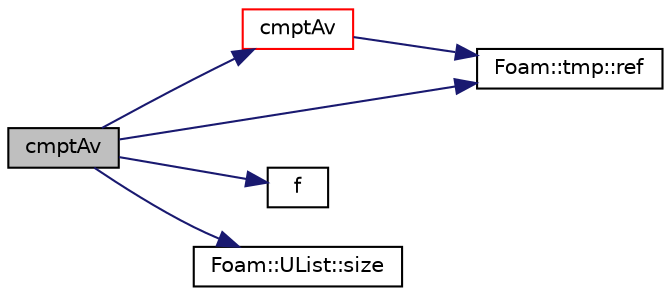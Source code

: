 digraph "cmptAv"
{
  bgcolor="transparent";
  edge [fontname="Helvetica",fontsize="10",labelfontname="Helvetica",labelfontsize="10"];
  node [fontname="Helvetica",fontsize="10",shape=record];
  rankdir="LR";
  Node78202 [label="cmptAv",height=0.2,width=0.4,color="black", fillcolor="grey75", style="filled", fontcolor="black"];
  Node78202 -> Node78203 [color="midnightblue",fontsize="10",style="solid",fontname="Helvetica"];
  Node78203 [label="cmptAv",height=0.2,width=0.4,color="red",URL="$a21851.html#a7af056d5acb329854c78eb3267468c11"];
  Node78203 -> Node78210 [color="midnightblue",fontsize="10",style="solid",fontname="Helvetica"];
  Node78210 [label="Foam::tmp::ref",height=0.2,width=0.4,color="black",URL="$a27077.html#aeaf81e641282874cef07f5b808efc83b",tooltip="Return non-const reference or generate a fatal error. "];
  Node78202 -> Node78211 [color="midnightblue",fontsize="10",style="solid",fontname="Helvetica"];
  Node78211 [label="f",height=0.2,width=0.4,color="black",URL="$a18335.html#a888be93833ac7a23170555c69c690288"];
  Node78202 -> Node78210 [color="midnightblue",fontsize="10",style="solid",fontname="Helvetica"];
  Node78202 -> Node78212 [color="midnightblue",fontsize="10",style="solid",fontname="Helvetica"];
  Node78212 [label="Foam::UList::size",height=0.2,width=0.4,color="black",URL="$a26837.html#a47b3bf30da1eb3ab8076b5fbe00e0494",tooltip="Return the number of elements in the UList. "];
}
